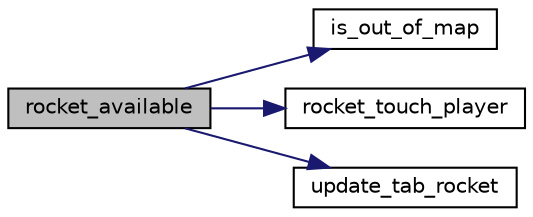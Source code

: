 digraph "rocket_available"
{
 // LATEX_PDF_SIZE
  edge [fontname="Helvetica",fontsize="10",labelfontname="Helvetica",labelfontsize="10"];
  node [fontname="Helvetica",fontsize="10",shape=record];
  rankdir="LR";
  Node1 [label="rocket_available",height=0.2,width=0.4,color="black", fillcolor="grey75", style="filled", fontcolor="black",tooltip="Function that check if the rocket respect all the condition."];
  Node1 -> Node2 [color="midnightblue",fontsize="10",style="solid",fontname="Helvetica"];
  Node2 [label="is_out_of_map",height=0.2,width=0.4,color="black", fillcolor="white", style="filled",URL="$rocket__controller_8c.html#af43af1036bd161562f3e1402e47b5355",tooltip="Function that check if the rocket is out of the map."];
  Node1 -> Node3 [color="midnightblue",fontsize="10",style="solid",fontname="Helvetica"];
  Node3 [label="rocket_touch_player",height=0.2,width=0.4,color="black", fillcolor="white", style="filled",URL="$rocket__controller_8c.html#a5b10f5b816991040faa7c20ba3eb52e6",tooltip="Function that check if the rocket touch the player."];
  Node1 -> Node4 [color="midnightblue",fontsize="10",style="solid",fontname="Helvetica"];
  Node4 [label="update_tab_rocket",height=0.2,width=0.4,color="black", fillcolor="white", style="filled",URL="$rocket__controller_8c.html#a8e1118ec4dfa0938b19e9eb75a942839",tooltip="Function that update the tab of rocket -> delete the rocket."];
}
